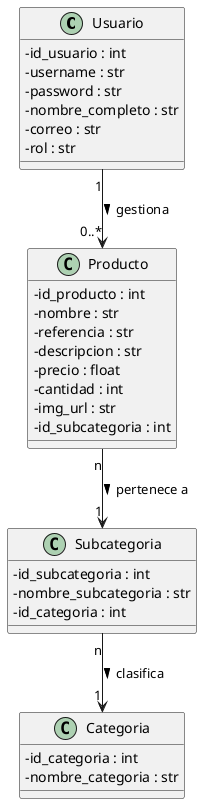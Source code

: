 @startuml DiagramaClases
skinparam classAttributeIconSize 0
skinparam classFontSize 14

class Usuario {
  - id_usuario : int
  - username : str
  - password : str
  - nombre_completo : str
  - correo : str
  - rol : str
}

class Producto {
  - id_producto : int
  - nombre : str
  - referencia : str
  - descripcion : str
  - precio : float
  - cantidad : int
  - img_url : str
  - id_subcategoria : int
}

class Categoria {
  - id_categoria : int
  - nombre_categoria : str
}

class Subcategoria {
  - id_subcategoria : int
  - nombre_subcategoria : str
  - id_categoria : int
}

Usuario "1" --> "0..*" Producto : gestiona >
Producto "n" --> "1" Subcategoria : pertenece a >
Subcategoria "n" --> "1" Categoria : clasifica >
@enduml
